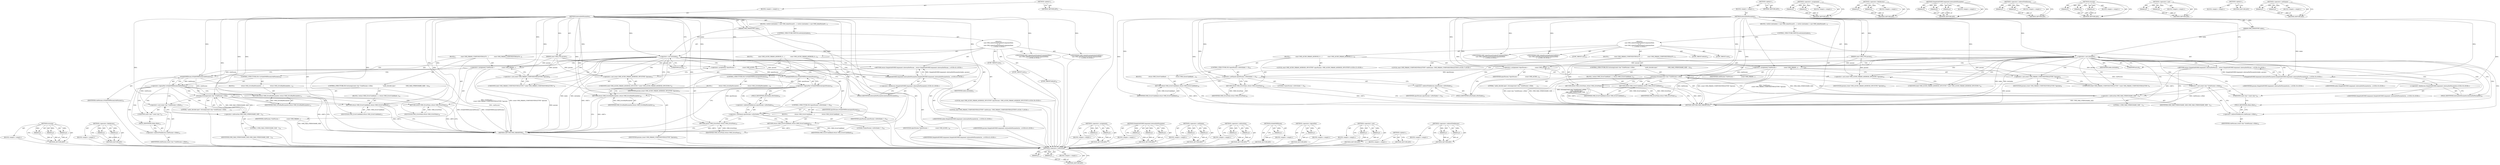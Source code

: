 digraph "&lt;operator&gt;.indirectFieldAccess" {
vulnerable_120 [label=<(METHOD,&lt;operator&gt;.subtraction)>];
vulnerable_121 [label=<(PARAM,p1)>];
vulnerable_122 [label=<(PARAM,p2)>];
vulnerable_123 [label=<(BLOCK,&lt;empty&gt;,&lt;empty&gt;)>];
vulnerable_124 [label=<(METHOD_RETURN,ANY)>];
vulnerable_6 [label=<(METHOD,&lt;global&gt;)<SUB>1</SUB>>];
vulnerable_7 [label=<(BLOCK,&lt;empty&gt;,&lt;empty&gt;)<SUB>1</SUB>>];
vulnerable_8 [label=<(METHOD,internalSetParameter)<SUB>1</SUB>>];
vulnerable_9 [label=<(PARAM,OMX_INDEXTYPE index)<SUB>2</SUB>>];
vulnerable_10 [label=<(PARAM,const OMX_PTR params)<SUB>2</SUB>>];
vulnerable_11 [label=<(BLOCK,{
 switch ((int)index) {
 case OMX_IndexParamSt...,{
 switch ((int)index) {
 case OMX_IndexParamSt...)<SUB>2</SUB>>];
vulnerable_12 [label=<(CONTROL_STRUCTURE,SWITCH,switch((int)index))<SUB>3</SUB>>];
vulnerable_13 [label=<(&lt;operator&gt;.cast,(int)index)<SUB>3</SUB>>];
vulnerable_14 [label=<(UNKNOWN,int,int)<SUB>3</SUB>>];
vulnerable_15 [label=<(IDENTIFIER,index,(int)index)<SUB>3</SUB>>];
vulnerable_16 [label="<(BLOCK,{
 case OMX_IndexParamStandardComponentRole:
 {...,{
 case OMX_IndexParamStandardComponentRole:
 {...)<SUB>3</SUB>>"];
vulnerable_17 [label=<(JUMP_TARGET,case)<SUB>4</SUB>>];
vulnerable_18 [label="<(IDENTIFIER,OMX_IndexParamStandardComponentRole,{
 case OMX_IndexParamStandardComponentRole:
 {...)<SUB>4</SUB>>"];
vulnerable_19 [label=<(BLOCK,{

             const OMX_PARAM_COMPONENTROLETY...,{

             const OMX_PARAM_COMPONENTROLETY...)<SUB>5</SUB>>];
vulnerable_20 [label="<(LOCAL,const OMX_PARAM_COMPONENTROLETYPE* roleParams: OMX_PARAM_COMPONENTROLETYPE*)<SUB>7</SUB>>"];
vulnerable_21 [label=<(&lt;operator&gt;.assignment,*roleParams =
                 (const OMX_PARAM...)<SUB>7</SUB>>];
vulnerable_22 [label=<(IDENTIFIER,roleParams,*roleParams =
                 (const OMX_PARAM...)<SUB>7</SUB>>];
vulnerable_23 [label=<(&lt;operator&gt;.cast,(const OMX_PARAM_COMPONENTROLETYPE *)params)<SUB>8</SUB>>];
vulnerable_24 [label=<(UNKNOWN,const OMX_PARAM_COMPONENTROLETYPE *,const OMX_PARAM_COMPONENTROLETYPE *)<SUB>8</SUB>>];
vulnerable_25 [label=<(IDENTIFIER,params,(const OMX_PARAM_COMPONENTROLETYPE *)params)<SUB>8</SUB>>];
vulnerable_26 [label=<(CONTROL_STRUCTURE,IF,if (strncmp((const char *)roleParams-&gt;cRole,
                         &quot;audio_decoder.opus&quot;,
                         OMX_MAX_STRINGNAME_SIZE - 1)))<SUB>10</SUB>>];
vulnerable_27 [label=<(strncmp,strncmp((const char *)roleParams-&gt;cRole,
      ...)<SUB>10</SUB>>];
vulnerable_28 [label=<(&lt;operator&gt;.cast,(const char *)roleParams-&gt;cRole)<SUB>10</SUB>>];
vulnerable_29 [label=<(UNKNOWN,const char *,const char *)<SUB>10</SUB>>];
vulnerable_30 [label=<(&lt;operator&gt;.indirectFieldAccess,roleParams-&gt;cRole)<SUB>10</SUB>>];
vulnerable_31 [label=<(IDENTIFIER,roleParams,(const char *)roleParams-&gt;cRole)<SUB>10</SUB>>];
vulnerable_32 [label=<(FIELD_IDENTIFIER,cRole,cRole)<SUB>10</SUB>>];
vulnerable_33 [label=<(LITERAL,&quot;audio_decoder.opus&quot;,strncmp((const char *)roleParams-&gt;cRole,
      ...)<SUB>11</SUB>>];
vulnerable_34 [label=<(&lt;operator&gt;.subtraction,OMX_MAX_STRINGNAME_SIZE - 1)<SUB>12</SUB>>];
vulnerable_35 [label=<(IDENTIFIER,OMX_MAX_STRINGNAME_SIZE,OMX_MAX_STRINGNAME_SIZE - 1)<SUB>12</SUB>>];
vulnerable_36 [label=<(LITERAL,1,OMX_MAX_STRINGNAME_SIZE - 1)<SUB>12</SUB>>];
vulnerable_37 [label=<(BLOCK,{
 return OMX_ErrorUndefined;
 },{
 return OMX_ErrorUndefined;
 })<SUB>12</SUB>>];
vulnerable_38 [label=<(RETURN,return OMX_ErrorUndefined;,return OMX_ErrorUndefined;)<SUB>13</SUB>>];
vulnerable_39 [label=<(IDENTIFIER,OMX_ErrorUndefined,return OMX_ErrorUndefined;)<SUB>13</SUB>>];
vulnerable_40 [label=<(RETURN,return OMX_ErrorNone;,return OMX_ErrorNone;)<SUB>16</SUB>>];
vulnerable_41 [label=<(IDENTIFIER,OMX_ErrorNone,return OMX_ErrorNone;)<SUB>16</SUB>>];
vulnerable_42 [label=<(JUMP_TARGET,case)<SUB>19</SUB>>];
vulnerable_43 [label="<(IDENTIFIER,OMX_IndexParamAudioAndroidOpus,{
 case OMX_IndexParamStandardComponentRole:
 {...)<SUB>19</SUB>>"];
vulnerable_44 [label=<(BLOCK,{

             const OMX_AUDIO_PARAM_ANDROID_O...,{

             const OMX_AUDIO_PARAM_ANDROID_O...)<SUB>20</SUB>>];
vulnerable_45 [label="<(LOCAL,const OMX_AUDIO_PARAM_ANDROID_OPUSTYPE* opusParams: OMX_AUDIO_PARAM_ANDROID_OPUSTYPE*)<SUB>22</SUB>>"];
vulnerable_46 [label=<(&lt;operator&gt;.assignment,*opusParams =
                 (const OMX_AUDIO...)<SUB>22</SUB>>];
vulnerable_47 [label=<(IDENTIFIER,opusParams,*opusParams =
                 (const OMX_AUDIO...)<SUB>22</SUB>>];
vulnerable_48 [label=<(&lt;operator&gt;.cast,(const OMX_AUDIO_PARAM_ANDROID_OPUSTYPE *)params)<SUB>23</SUB>>];
vulnerable_49 [label=<(UNKNOWN,const OMX_AUDIO_PARAM_ANDROID_OPUSTYPE *,const OMX_AUDIO_PARAM_ANDROID_OPUSTYPE *)<SUB>23</SUB>>];
vulnerable_50 [label=<(IDENTIFIER,params,(const OMX_AUDIO_PARAM_ANDROID_OPUSTYPE *)params)<SUB>23</SUB>>];
vulnerable_51 [label=<(CONTROL_STRUCTURE,IF,if (opusParams-&gt;nPortIndex != 0))<SUB>25</SUB>>];
vulnerable_52 [label=<(&lt;operator&gt;.notEquals,opusParams-&gt;nPortIndex != 0)<SUB>25</SUB>>];
vulnerable_53 [label=<(&lt;operator&gt;.indirectFieldAccess,opusParams-&gt;nPortIndex)<SUB>25</SUB>>];
vulnerable_54 [label=<(IDENTIFIER,opusParams,opusParams-&gt;nPortIndex != 0)<SUB>25</SUB>>];
vulnerable_55 [label=<(FIELD_IDENTIFIER,nPortIndex,nPortIndex)<SUB>25</SUB>>];
vulnerable_56 [label=<(LITERAL,0,opusParams-&gt;nPortIndex != 0)<SUB>25</SUB>>];
vulnerable_57 [label=<(BLOCK,{
                 return OMX_ErrorUndefined;
 ...,{
                 return OMX_ErrorUndefined;
 ...)<SUB>25</SUB>>];
vulnerable_58 [label=<(RETURN,return OMX_ErrorUndefined;,return OMX_ErrorUndefined;)<SUB>26</SUB>>];
vulnerable_59 [label=<(IDENTIFIER,OMX_ErrorUndefined,return OMX_ErrorUndefined;)<SUB>26</SUB>>];
vulnerable_60 [label=<(RETURN,return OMX_ErrorNone;,return OMX_ErrorNone;)<SUB>29</SUB>>];
vulnerable_61 [label=<(IDENTIFIER,OMX_ErrorNone,return OMX_ErrorNone;)<SUB>29</SUB>>];
vulnerable_62 [label=<(JUMP_TARGET,default)<SUB>32</SUB>>];
vulnerable_63 [label="<(RETURN,return SimpleSoftOMXComponent::internalSetParam...,return SimpleSoftOMXComponent::internalSetParam...)<SUB>33</SUB>>"];
vulnerable_64 [label="<(SimpleSoftOMXComponent.internalSetParameter,SimpleSoftOMXComponent::internalSetParameter(in...)<SUB>33</SUB>>"];
vulnerable_65 [label="<(&lt;operator&gt;.fieldAccess,SimpleSoftOMXComponent::internalSetParameter)<SUB>33</SUB>>"];
vulnerable_66 [label="<(IDENTIFIER,SimpleSoftOMXComponent,SimpleSoftOMXComponent::internalSetParameter(in...)<SUB>33</SUB>>"];
vulnerable_67 [label=<(FIELD_IDENTIFIER,internalSetParameter,internalSetParameter)<SUB>33</SUB>>];
vulnerable_68 [label="<(IDENTIFIER,index,SimpleSoftOMXComponent::internalSetParameter(in...)<SUB>33</SUB>>"];
vulnerable_69 [label="<(IDENTIFIER,params,SimpleSoftOMXComponent::internalSetParameter(in...)<SUB>33</SUB>>"];
vulnerable_70 [label=<(METHOD_RETURN,OMX_ERRORTYPE)<SUB>1</SUB>>];
vulnerable_72 [label=<(METHOD_RETURN,ANY)<SUB>1</SUB>>];
vulnerable_104 [label=<(METHOD,&lt;operator&gt;.assignment)>];
vulnerable_105 [label=<(PARAM,p1)>];
vulnerable_106 [label=<(PARAM,p2)>];
vulnerable_107 [label=<(BLOCK,&lt;empty&gt;,&lt;empty&gt;)>];
vulnerable_108 [label=<(METHOD_RETURN,ANY)>];
vulnerable_136 [label=<(METHOD,&lt;operator&gt;.fieldAccess)>];
vulnerable_137 [label=<(PARAM,p1)>];
vulnerable_138 [label=<(PARAM,p2)>];
vulnerable_139 [label=<(BLOCK,&lt;empty&gt;,&lt;empty&gt;)>];
vulnerable_140 [label=<(METHOD_RETURN,ANY)>];
vulnerable_130 [label=<(METHOD,SimpleSoftOMXComponent.internalSetParameter)>];
vulnerable_131 [label=<(PARAM,p1)>];
vulnerable_132 [label=<(PARAM,p2)>];
vulnerable_133 [label=<(PARAM,p3)>];
vulnerable_134 [label=<(BLOCK,&lt;empty&gt;,&lt;empty&gt;)>];
vulnerable_135 [label=<(METHOD_RETURN,ANY)>];
vulnerable_115 [label=<(METHOD,&lt;operator&gt;.indirectFieldAccess)>];
vulnerable_116 [label=<(PARAM,p1)>];
vulnerable_117 [label=<(PARAM,p2)>];
vulnerable_118 [label=<(BLOCK,&lt;empty&gt;,&lt;empty&gt;)>];
vulnerable_119 [label=<(METHOD_RETURN,ANY)>];
vulnerable_109 [label=<(METHOD,strncmp)>];
vulnerable_110 [label=<(PARAM,p1)>];
vulnerable_111 [label=<(PARAM,p2)>];
vulnerable_112 [label=<(PARAM,p3)>];
vulnerable_113 [label=<(BLOCK,&lt;empty&gt;,&lt;empty&gt;)>];
vulnerable_114 [label=<(METHOD_RETURN,ANY)>];
vulnerable_99 [label=<(METHOD,&lt;operator&gt;.cast)>];
vulnerable_100 [label=<(PARAM,p1)>];
vulnerable_101 [label=<(PARAM,p2)>];
vulnerable_102 [label=<(BLOCK,&lt;empty&gt;,&lt;empty&gt;)>];
vulnerable_103 [label=<(METHOD_RETURN,ANY)>];
vulnerable_93 [label=<(METHOD,&lt;global&gt;)<SUB>1</SUB>>];
vulnerable_94 [label=<(BLOCK,&lt;empty&gt;,&lt;empty&gt;)>];
vulnerable_95 [label=<(METHOD_RETURN,ANY)>];
vulnerable_125 [label=<(METHOD,&lt;operator&gt;.notEquals)>];
vulnerable_126 [label=<(PARAM,p1)>];
vulnerable_127 [label=<(PARAM,p2)>];
vulnerable_128 [label=<(BLOCK,&lt;empty&gt;,&lt;empty&gt;)>];
vulnerable_129 [label=<(METHOD_RETURN,ANY)>];
fixed_131 [label=<(METHOD,strncmp)>];
fixed_132 [label=<(PARAM,p1)>];
fixed_133 [label=<(PARAM,p2)>];
fixed_134 [label=<(PARAM,p3)>];
fixed_135 [label=<(BLOCK,&lt;empty&gt;,&lt;empty&gt;)>];
fixed_136 [label=<(METHOD_RETURN,ANY)>];
fixed_158 [label=<(METHOD,&lt;operator&gt;.fieldAccess)>];
fixed_159 [label=<(PARAM,p1)>];
fixed_160 [label=<(PARAM,p2)>];
fixed_161 [label=<(BLOCK,&lt;empty&gt;,&lt;empty&gt;)>];
fixed_162 [label=<(METHOD_RETURN,ANY)>];
fixed_6 [label=<(METHOD,&lt;global&gt;)<SUB>1</SUB>>];
fixed_7 [label=<(BLOCK,&lt;empty&gt;,&lt;empty&gt;)<SUB>1</SUB>>];
fixed_8 [label=<(METHOD,internalSetParameter)<SUB>1</SUB>>];
fixed_9 [label=<(PARAM,OMX_INDEXTYPE index)<SUB>2</SUB>>];
fixed_10 [label=<(PARAM,const OMX_PTR params)<SUB>2</SUB>>];
fixed_11 [label=<(BLOCK,{
 switch ((int)index) {
 case OMX_IndexParamSt...,{
 switch ((int)index) {
 case OMX_IndexParamSt...)<SUB>2</SUB>>];
fixed_12 [label=<(CONTROL_STRUCTURE,SWITCH,switch((int)index))<SUB>3</SUB>>];
fixed_13 [label=<(&lt;operator&gt;.cast,(int)index)<SUB>3</SUB>>];
fixed_14 [label=<(UNKNOWN,int,int)<SUB>3</SUB>>];
fixed_15 [label=<(IDENTIFIER,index,(int)index)<SUB>3</SUB>>];
fixed_16 [label="<(BLOCK,{
 case OMX_IndexParamStandardComponentRole:
 {...,{
 case OMX_IndexParamStandardComponentRole:
 {...)<SUB>3</SUB>>"];
fixed_17 [label=<(JUMP_TARGET,case)<SUB>4</SUB>>];
fixed_18 [label="<(IDENTIFIER,OMX_IndexParamStandardComponentRole,{
 case OMX_IndexParamStandardComponentRole:
 {...)<SUB>4</SUB>>"];
fixed_19 [label=<(BLOCK,{

             const OMX_PARAM_COMPONENTROLETY...,{

             const OMX_PARAM_COMPONENTROLETY...)<SUB>5</SUB>>];
fixed_20 [label="<(LOCAL,const OMX_PARAM_COMPONENTROLETYPE* roleParams: OMX_PARAM_COMPONENTROLETYPE*)<SUB>7</SUB>>"];
fixed_21 [label=<(&lt;operator&gt;.assignment,*roleParams =
                 (const OMX_PARAM...)<SUB>7</SUB>>];
fixed_22 [label=<(IDENTIFIER,roleParams,*roleParams =
                 (const OMX_PARAM...)<SUB>7</SUB>>];
fixed_23 [label=<(&lt;operator&gt;.cast,(const OMX_PARAM_COMPONENTROLETYPE *)params)<SUB>8</SUB>>];
fixed_24 [label=<(UNKNOWN,const OMX_PARAM_COMPONENTROLETYPE *,const OMX_PARAM_COMPONENTROLETYPE *)<SUB>8</SUB>>];
fixed_25 [label=<(IDENTIFIER,params,(const OMX_PARAM_COMPONENTROLETYPE *)params)<SUB>8</SUB>>];
fixed_26 [label=<(CONTROL_STRUCTURE,IF,if (!isValidOMXParam(roleParams)))<SUB>10</SUB>>];
fixed_27 [label=<(&lt;operator&gt;.logicalNot,!isValidOMXParam(roleParams))<SUB>10</SUB>>];
fixed_28 [label=<(isValidOMXParam,isValidOMXParam(roleParams))<SUB>10</SUB>>];
fixed_29 [label=<(IDENTIFIER,roleParams,isValidOMXParam(roleParams))<SUB>10</SUB>>];
fixed_30 [label=<(BLOCK,{
                return OMX_ErrorBadParameter;...,{
                return OMX_ErrorBadParameter;...)<SUB>10</SUB>>];
fixed_31 [label=<(RETURN,return OMX_ErrorBadParameter;,return OMX_ErrorBadParameter;)<SUB>11</SUB>>];
fixed_32 [label=<(IDENTIFIER,OMX_ErrorBadParameter,return OMX_ErrorBadParameter;)<SUB>11</SUB>>];
fixed_33 [label=<(CONTROL_STRUCTURE,IF,if (strncmp((const char *)roleParams-&gt;cRole,
                         &quot;audio_decoder.opus&quot;,
                         OMX_MAX_STRINGNAME_SIZE - 1)))<SUB>14</SUB>>];
fixed_34 [label=<(strncmp,strncmp((const char *)roleParams-&gt;cRole,
      ...)<SUB>14</SUB>>];
fixed_35 [label=<(&lt;operator&gt;.cast,(const char *)roleParams-&gt;cRole)<SUB>14</SUB>>];
fixed_36 [label=<(UNKNOWN,const char *,const char *)<SUB>14</SUB>>];
fixed_37 [label=<(&lt;operator&gt;.indirectFieldAccess,roleParams-&gt;cRole)<SUB>14</SUB>>];
fixed_38 [label=<(IDENTIFIER,roleParams,(const char *)roleParams-&gt;cRole)<SUB>14</SUB>>];
fixed_39 [label=<(FIELD_IDENTIFIER,cRole,cRole)<SUB>14</SUB>>];
fixed_40 [label=<(LITERAL,&quot;audio_decoder.opus&quot;,strncmp((const char *)roleParams-&gt;cRole,
      ...)<SUB>15</SUB>>];
fixed_41 [label=<(&lt;operator&gt;.subtraction,OMX_MAX_STRINGNAME_SIZE - 1)<SUB>16</SUB>>];
fixed_42 [label=<(IDENTIFIER,OMX_MAX_STRINGNAME_SIZE,OMX_MAX_STRINGNAME_SIZE - 1)<SUB>16</SUB>>];
fixed_43 [label=<(LITERAL,1,OMX_MAX_STRINGNAME_SIZE - 1)<SUB>16</SUB>>];
fixed_44 [label=<(BLOCK,{
 return OMX_ErrorUndefined;
 },{
 return OMX_ErrorUndefined;
 })<SUB>16</SUB>>];
fixed_45 [label=<(RETURN,return OMX_ErrorUndefined;,return OMX_ErrorUndefined;)<SUB>17</SUB>>];
fixed_46 [label=<(IDENTIFIER,OMX_ErrorUndefined,return OMX_ErrorUndefined;)<SUB>17</SUB>>];
fixed_47 [label=<(RETURN,return OMX_ErrorNone;,return OMX_ErrorNone;)<SUB>20</SUB>>];
fixed_48 [label=<(IDENTIFIER,OMX_ErrorNone,return OMX_ErrorNone;)<SUB>20</SUB>>];
fixed_49 [label=<(JUMP_TARGET,case)<SUB>23</SUB>>];
fixed_50 [label="<(IDENTIFIER,OMX_IndexParamAudioAndroidOpus,{
 case OMX_IndexParamStandardComponentRole:
 {...)<SUB>23</SUB>>"];
fixed_51 [label=<(BLOCK,{

             const OMX_AUDIO_PARAM_ANDROID_O...,{

             const OMX_AUDIO_PARAM_ANDROID_O...)<SUB>24</SUB>>];
fixed_52 [label="<(LOCAL,const OMX_AUDIO_PARAM_ANDROID_OPUSTYPE* opusParams: OMX_AUDIO_PARAM_ANDROID_OPUSTYPE*)<SUB>26</SUB>>"];
fixed_53 [label=<(&lt;operator&gt;.assignment,*opusParams =
                 (const OMX_AUDIO...)<SUB>26</SUB>>];
fixed_54 [label=<(IDENTIFIER,opusParams,*opusParams =
                 (const OMX_AUDIO...)<SUB>26</SUB>>];
fixed_55 [label=<(&lt;operator&gt;.cast,(const OMX_AUDIO_PARAM_ANDROID_OPUSTYPE *)params)<SUB>27</SUB>>];
fixed_56 [label=<(UNKNOWN,const OMX_AUDIO_PARAM_ANDROID_OPUSTYPE *,const OMX_AUDIO_PARAM_ANDROID_OPUSTYPE *)<SUB>27</SUB>>];
fixed_57 [label=<(IDENTIFIER,params,(const OMX_AUDIO_PARAM_ANDROID_OPUSTYPE *)params)<SUB>27</SUB>>];
fixed_58 [label=<(CONTROL_STRUCTURE,IF,if (!isValidOMXParam(opusParams)))<SUB>29</SUB>>];
fixed_59 [label=<(&lt;operator&gt;.logicalNot,!isValidOMXParam(opusParams))<SUB>29</SUB>>];
fixed_60 [label=<(isValidOMXParam,isValidOMXParam(opusParams))<SUB>29</SUB>>];
fixed_61 [label=<(IDENTIFIER,opusParams,isValidOMXParam(opusParams))<SUB>29</SUB>>];
fixed_62 [label=<(BLOCK,{
                return OMX_ErrorBadParameter;...,{
                return OMX_ErrorBadParameter;...)<SUB>29</SUB>>];
fixed_63 [label=<(RETURN,return OMX_ErrorBadParameter;,return OMX_ErrorBadParameter;)<SUB>30</SUB>>];
fixed_64 [label=<(IDENTIFIER,OMX_ErrorBadParameter,return OMX_ErrorBadParameter;)<SUB>30</SUB>>];
fixed_65 [label=<(CONTROL_STRUCTURE,IF,if (opusParams-&gt;nPortIndex != 0))<SUB>33</SUB>>];
fixed_66 [label=<(&lt;operator&gt;.notEquals,opusParams-&gt;nPortIndex != 0)<SUB>33</SUB>>];
fixed_67 [label=<(&lt;operator&gt;.indirectFieldAccess,opusParams-&gt;nPortIndex)<SUB>33</SUB>>];
fixed_68 [label=<(IDENTIFIER,opusParams,opusParams-&gt;nPortIndex != 0)<SUB>33</SUB>>];
fixed_69 [label=<(FIELD_IDENTIFIER,nPortIndex,nPortIndex)<SUB>33</SUB>>];
fixed_70 [label=<(LITERAL,0,opusParams-&gt;nPortIndex != 0)<SUB>33</SUB>>];
fixed_71 [label=<(BLOCK,{
                 return OMX_ErrorUndefined;
 ...,{
                 return OMX_ErrorUndefined;
 ...)<SUB>33</SUB>>];
fixed_72 [label=<(RETURN,return OMX_ErrorUndefined;,return OMX_ErrorUndefined;)<SUB>34</SUB>>];
fixed_73 [label=<(IDENTIFIER,OMX_ErrorUndefined,return OMX_ErrorUndefined;)<SUB>34</SUB>>];
fixed_74 [label=<(RETURN,return OMX_ErrorNone;,return OMX_ErrorNone;)<SUB>37</SUB>>];
fixed_75 [label=<(IDENTIFIER,OMX_ErrorNone,return OMX_ErrorNone;)<SUB>37</SUB>>];
fixed_76 [label=<(JUMP_TARGET,default)<SUB>40</SUB>>];
fixed_77 [label="<(RETURN,return SimpleSoftOMXComponent::internalSetParam...,return SimpleSoftOMXComponent::internalSetParam...)<SUB>41</SUB>>"];
fixed_78 [label="<(SimpleSoftOMXComponent.internalSetParameter,SimpleSoftOMXComponent::internalSetParameter(in...)<SUB>41</SUB>>"];
fixed_79 [label="<(&lt;operator&gt;.fieldAccess,SimpleSoftOMXComponent::internalSetParameter)<SUB>41</SUB>>"];
fixed_80 [label="<(IDENTIFIER,SimpleSoftOMXComponent,SimpleSoftOMXComponent::internalSetParameter(in...)<SUB>41</SUB>>"];
fixed_81 [label=<(FIELD_IDENTIFIER,internalSetParameter,internalSetParameter)<SUB>41</SUB>>];
fixed_82 [label="<(IDENTIFIER,index,SimpleSoftOMXComponent::internalSetParameter(in...)<SUB>41</SUB>>"];
fixed_83 [label="<(IDENTIFIER,params,SimpleSoftOMXComponent::internalSetParameter(in...)<SUB>41</SUB>>"];
fixed_84 [label=<(METHOD_RETURN,OMX_ERRORTYPE)<SUB>1</SUB>>];
fixed_86 [label=<(METHOD_RETURN,ANY)<SUB>1</SUB>>];
fixed_118 [label=<(METHOD,&lt;operator&gt;.assignment)>];
fixed_119 [label=<(PARAM,p1)>];
fixed_120 [label=<(PARAM,p2)>];
fixed_121 [label=<(BLOCK,&lt;empty&gt;,&lt;empty&gt;)>];
fixed_122 [label=<(METHOD_RETURN,ANY)>];
fixed_152 [label=<(METHOD,SimpleSoftOMXComponent.internalSetParameter)>];
fixed_153 [label=<(PARAM,p1)>];
fixed_154 [label=<(PARAM,p2)>];
fixed_155 [label=<(PARAM,p3)>];
fixed_156 [label=<(BLOCK,&lt;empty&gt;,&lt;empty&gt;)>];
fixed_157 [label=<(METHOD_RETURN,ANY)>];
fixed_147 [label=<(METHOD,&lt;operator&gt;.notEquals)>];
fixed_148 [label=<(PARAM,p1)>];
fixed_149 [label=<(PARAM,p2)>];
fixed_150 [label=<(BLOCK,&lt;empty&gt;,&lt;empty&gt;)>];
fixed_151 [label=<(METHOD_RETURN,ANY)>];
fixed_142 [label=<(METHOD,&lt;operator&gt;.subtraction)>];
fixed_143 [label=<(PARAM,p1)>];
fixed_144 [label=<(PARAM,p2)>];
fixed_145 [label=<(BLOCK,&lt;empty&gt;,&lt;empty&gt;)>];
fixed_146 [label=<(METHOD_RETURN,ANY)>];
fixed_127 [label=<(METHOD,isValidOMXParam)>];
fixed_128 [label=<(PARAM,p1)>];
fixed_129 [label=<(BLOCK,&lt;empty&gt;,&lt;empty&gt;)>];
fixed_130 [label=<(METHOD_RETURN,ANY)>];
fixed_123 [label=<(METHOD,&lt;operator&gt;.logicalNot)>];
fixed_124 [label=<(PARAM,p1)>];
fixed_125 [label=<(BLOCK,&lt;empty&gt;,&lt;empty&gt;)>];
fixed_126 [label=<(METHOD_RETURN,ANY)>];
fixed_113 [label=<(METHOD,&lt;operator&gt;.cast)>];
fixed_114 [label=<(PARAM,p1)>];
fixed_115 [label=<(PARAM,p2)>];
fixed_116 [label=<(BLOCK,&lt;empty&gt;,&lt;empty&gt;)>];
fixed_117 [label=<(METHOD_RETURN,ANY)>];
fixed_107 [label=<(METHOD,&lt;global&gt;)<SUB>1</SUB>>];
fixed_108 [label=<(BLOCK,&lt;empty&gt;,&lt;empty&gt;)>];
fixed_109 [label=<(METHOD_RETURN,ANY)>];
fixed_137 [label=<(METHOD,&lt;operator&gt;.indirectFieldAccess)>];
fixed_138 [label=<(PARAM,p1)>];
fixed_139 [label=<(PARAM,p2)>];
fixed_140 [label=<(BLOCK,&lt;empty&gt;,&lt;empty&gt;)>];
fixed_141 [label=<(METHOD_RETURN,ANY)>];
vulnerable_120 -> vulnerable_121  [key=0, label="AST: "];
vulnerable_120 -> vulnerable_121  [key=1, label="DDG: "];
vulnerable_120 -> vulnerable_123  [key=0, label="AST: "];
vulnerable_120 -> vulnerable_122  [key=0, label="AST: "];
vulnerable_120 -> vulnerable_122  [key=1, label="DDG: "];
vulnerable_120 -> vulnerable_124  [key=0, label="AST: "];
vulnerable_120 -> vulnerable_124  [key=1, label="CFG: "];
vulnerable_121 -> vulnerable_124  [key=0, label="DDG: p1"];
vulnerable_122 -> vulnerable_124  [key=0, label="DDG: p2"];
vulnerable_6 -> vulnerable_7  [key=0, label="AST: "];
vulnerable_6 -> vulnerable_72  [key=0, label="AST: "];
vulnerable_6 -> vulnerable_72  [key=1, label="CFG: "];
vulnerable_7 -> vulnerable_8  [key=0, label="AST: "];
vulnerable_8 -> vulnerable_9  [key=0, label="AST: "];
vulnerable_8 -> vulnerable_9  [key=1, label="DDG: "];
vulnerable_8 -> vulnerable_10  [key=0, label="AST: "];
vulnerable_8 -> vulnerable_10  [key=1, label="DDG: "];
vulnerable_8 -> vulnerable_11  [key=0, label="AST: "];
vulnerable_8 -> vulnerable_70  [key=0, label="AST: "];
vulnerable_8 -> vulnerable_14  [key=0, label="CFG: "];
vulnerable_8 -> vulnerable_13  [key=0, label="DDG: "];
vulnerable_8 -> vulnerable_18  [key=0, label="DDG: "];
vulnerable_8 -> vulnerable_43  [key=0, label="DDG: "];
vulnerable_8 -> vulnerable_21  [key=0, label="DDG: "];
vulnerable_8 -> vulnerable_40  [key=0, label="DDG: "];
vulnerable_8 -> vulnerable_46  [key=0, label="DDG: "];
vulnerable_8 -> vulnerable_60  [key=0, label="DDG: "];
vulnerable_8 -> vulnerable_41  [key=0, label="DDG: "];
vulnerable_8 -> vulnerable_61  [key=0, label="DDG: "];
vulnerable_8 -> vulnerable_64  [key=0, label="DDG: "];
vulnerable_8 -> vulnerable_23  [key=0, label="DDG: "];
vulnerable_8 -> vulnerable_27  [key=0, label="DDG: "];
vulnerable_8 -> vulnerable_38  [key=0, label="DDG: "];
vulnerable_8 -> vulnerable_48  [key=0, label="DDG: "];
vulnerable_8 -> vulnerable_52  [key=0, label="DDG: "];
vulnerable_8 -> vulnerable_58  [key=0, label="DDG: "];
vulnerable_8 -> vulnerable_34  [key=0, label="DDG: "];
vulnerable_8 -> vulnerable_39  [key=0, label="DDG: "];
vulnerable_8 -> vulnerable_59  [key=0, label="DDG: "];
vulnerable_9 -> vulnerable_13  [key=0, label="DDG: index"];
vulnerable_9 -> vulnerable_64  [key=0, label="DDG: index"];
vulnerable_10 -> vulnerable_21  [key=0, label="DDG: params"];
vulnerable_10 -> vulnerable_46  [key=0, label="DDG: params"];
vulnerable_10 -> vulnerable_64  [key=0, label="DDG: params"];
vulnerable_10 -> vulnerable_23  [key=0, label="DDG: params"];
vulnerable_10 -> vulnerable_48  [key=0, label="DDG: params"];
vulnerable_11 -> vulnerable_12  [key=0, label="AST: "];
vulnerable_12 -> vulnerable_13  [key=0, label="AST: "];
vulnerable_12 -> vulnerable_16  [key=0, label="AST: "];
vulnerable_13 -> vulnerable_14  [key=0, label="AST: "];
vulnerable_13 -> vulnerable_15  [key=0, label="AST: "];
vulnerable_13 -> vulnerable_24  [key=0, label="CFG: "];
vulnerable_13 -> vulnerable_24  [key=1, label="CDG: "];
vulnerable_13 -> vulnerable_49  [key=0, label="CFG: "];
vulnerable_13 -> vulnerable_49  [key=1, label="CDG: "];
vulnerable_13 -> vulnerable_67  [key=0, label="CFG: "];
vulnerable_13 -> vulnerable_67  [key=1, label="CDG: "];
vulnerable_13 -> vulnerable_70  [key=0, label="DDG: index"];
vulnerable_13 -> vulnerable_70  [key=1, label="DDG: (int)index"];
vulnerable_13 -> vulnerable_30  [key=0, label="CDG: "];
vulnerable_13 -> vulnerable_34  [key=0, label="CDG: "];
vulnerable_13 -> vulnerable_21  [key=0, label="CDG: "];
vulnerable_13 -> vulnerable_48  [key=0, label="CDG: "];
vulnerable_13 -> vulnerable_32  [key=0, label="CDG: "];
vulnerable_13 -> vulnerable_64  [key=0, label="CDG: "];
vulnerable_13 -> vulnerable_23  [key=0, label="CDG: "];
vulnerable_13 -> vulnerable_28  [key=0, label="CDG: "];
vulnerable_13 -> vulnerable_52  [key=0, label="CDG: "];
vulnerable_13 -> vulnerable_46  [key=0, label="CDG: "];
vulnerable_13 -> vulnerable_53  [key=0, label="CDG: "];
vulnerable_13 -> vulnerable_27  [key=0, label="CDG: "];
vulnerable_13 -> vulnerable_63  [key=0, label="CDG: "];
vulnerable_13 -> vulnerable_29  [key=0, label="CDG: "];
vulnerable_13 -> vulnerable_65  [key=0, label="CDG: "];
vulnerable_13 -> vulnerable_55  [key=0, label="CDG: "];
vulnerable_14 -> vulnerable_13  [key=0, label="CFG: "];
vulnerable_16 -> vulnerable_17  [key=0, label="AST: "];
vulnerable_16 -> vulnerable_18  [key=0, label="AST: "];
vulnerable_16 -> vulnerable_19  [key=0, label="AST: "];
vulnerable_16 -> vulnerable_42  [key=0, label="AST: "];
vulnerable_16 -> vulnerable_43  [key=0, label="AST: "];
vulnerable_16 -> vulnerable_44  [key=0, label="AST: "];
vulnerable_16 -> vulnerable_62  [key=0, label="AST: "];
vulnerable_16 -> vulnerable_63  [key=0, label="AST: "];
vulnerable_19 -> vulnerable_20  [key=0, label="AST: "];
vulnerable_19 -> vulnerable_21  [key=0, label="AST: "];
vulnerable_19 -> vulnerable_26  [key=0, label="AST: "];
vulnerable_19 -> vulnerable_40  [key=0, label="AST: "];
vulnerable_21 -> vulnerable_22  [key=0, label="AST: "];
vulnerable_21 -> vulnerable_23  [key=0, label="AST: "];
vulnerable_21 -> vulnerable_29  [key=0, label="CFG: "];
vulnerable_21 -> vulnerable_70  [key=0, label="DDG: roleParams"];
vulnerable_21 -> vulnerable_70  [key=1, label="DDG: (const OMX_PARAM_COMPONENTROLETYPE *)params"];
vulnerable_21 -> vulnerable_70  [key=2, label="DDG: *roleParams =
                 (const OMX_PARAM_COMPONENTROLETYPE *)params"];
vulnerable_21 -> vulnerable_27  [key=0, label="DDG: roleParams"];
vulnerable_21 -> vulnerable_28  [key=0, label="DDG: roleParams"];
vulnerable_23 -> vulnerable_24  [key=0, label="AST: "];
vulnerable_23 -> vulnerable_25  [key=0, label="AST: "];
vulnerable_23 -> vulnerable_21  [key=0, label="CFG: "];
vulnerable_23 -> vulnerable_70  [key=0, label="DDG: params"];
vulnerable_24 -> vulnerable_23  [key=0, label="CFG: "];
vulnerable_26 -> vulnerable_27  [key=0, label="AST: "];
vulnerable_26 -> vulnerable_37  [key=0, label="AST: "];
vulnerable_27 -> vulnerable_28  [key=0, label="AST: "];
vulnerable_27 -> vulnerable_33  [key=0, label="AST: "];
vulnerable_27 -> vulnerable_34  [key=0, label="AST: "];
vulnerable_27 -> vulnerable_38  [key=0, label="CFG: "];
vulnerable_27 -> vulnerable_38  [key=1, label="CDG: "];
vulnerable_27 -> vulnerable_40  [key=0, label="CFG: "];
vulnerable_27 -> vulnerable_40  [key=1, label="CDG: "];
vulnerable_27 -> vulnerable_70  [key=0, label="DDG: (const char *)roleParams-&gt;cRole"];
vulnerable_27 -> vulnerable_70  [key=1, label="DDG: OMX_MAX_STRINGNAME_SIZE - 1"];
vulnerable_27 -> vulnerable_70  [key=2, label="DDG: strncmp((const char *)roleParams-&gt;cRole,
                         &quot;audio_decoder.opus&quot;,
                         OMX_MAX_STRINGNAME_SIZE - 1)"];
vulnerable_28 -> vulnerable_29  [key=0, label="AST: "];
vulnerable_28 -> vulnerable_30  [key=0, label="AST: "];
vulnerable_28 -> vulnerable_34  [key=0, label="CFG: "];
vulnerable_28 -> vulnerable_70  [key=0, label="DDG: roleParams-&gt;cRole"];
vulnerable_29 -> vulnerable_32  [key=0, label="CFG: "];
vulnerable_30 -> vulnerable_31  [key=0, label="AST: "];
vulnerable_30 -> vulnerable_32  [key=0, label="AST: "];
vulnerable_30 -> vulnerable_28  [key=0, label="CFG: "];
vulnerable_32 -> vulnerable_30  [key=0, label="CFG: "];
vulnerable_34 -> vulnerable_35  [key=0, label="AST: "];
vulnerable_34 -> vulnerable_36  [key=0, label="AST: "];
vulnerable_34 -> vulnerable_27  [key=0, label="CFG: "];
vulnerable_34 -> vulnerable_27  [key=1, label="DDG: OMX_MAX_STRINGNAME_SIZE"];
vulnerable_34 -> vulnerable_27  [key=2, label="DDG: 1"];
vulnerable_34 -> vulnerable_70  [key=0, label="DDG: OMX_MAX_STRINGNAME_SIZE"];
vulnerable_37 -> vulnerable_38  [key=0, label="AST: "];
vulnerable_38 -> vulnerable_39  [key=0, label="AST: "];
vulnerable_38 -> vulnerable_70  [key=0, label="CFG: "];
vulnerable_38 -> vulnerable_70  [key=1, label="DDG: &lt;RET&gt;"];
vulnerable_39 -> vulnerable_38  [key=0, label="DDG: OMX_ErrorUndefined"];
vulnerable_40 -> vulnerable_41  [key=0, label="AST: "];
vulnerable_40 -> vulnerable_70  [key=0, label="CFG: "];
vulnerable_40 -> vulnerable_70  [key=1, label="DDG: &lt;RET&gt;"];
vulnerable_41 -> vulnerable_40  [key=0, label="DDG: OMX_ErrorNone"];
vulnerable_44 -> vulnerable_45  [key=0, label="AST: "];
vulnerable_44 -> vulnerable_46  [key=0, label="AST: "];
vulnerable_44 -> vulnerable_51  [key=0, label="AST: "];
vulnerable_44 -> vulnerable_60  [key=0, label="AST: "];
vulnerable_46 -> vulnerable_47  [key=0, label="AST: "];
vulnerable_46 -> vulnerable_48  [key=0, label="AST: "];
vulnerable_46 -> vulnerable_55  [key=0, label="CFG: "];
vulnerable_46 -> vulnerable_52  [key=0, label="DDG: opusParams"];
vulnerable_48 -> vulnerable_49  [key=0, label="AST: "];
vulnerable_48 -> vulnerable_50  [key=0, label="AST: "];
vulnerable_48 -> vulnerable_46  [key=0, label="CFG: "];
vulnerable_49 -> vulnerable_48  [key=0, label="CFG: "];
vulnerable_51 -> vulnerable_52  [key=0, label="AST: "];
vulnerable_51 -> vulnerable_57  [key=0, label="AST: "];
vulnerable_52 -> vulnerable_53  [key=0, label="AST: "];
vulnerable_52 -> vulnerable_56  [key=0, label="AST: "];
vulnerable_52 -> vulnerable_58  [key=0, label="CFG: "];
vulnerable_52 -> vulnerable_58  [key=1, label="CDG: "];
vulnerable_52 -> vulnerable_60  [key=0, label="CFG: "];
vulnerable_52 -> vulnerable_60  [key=1, label="CDG: "];
vulnerable_53 -> vulnerable_54  [key=0, label="AST: "];
vulnerable_53 -> vulnerable_55  [key=0, label="AST: "];
vulnerable_53 -> vulnerable_52  [key=0, label="CFG: "];
vulnerable_55 -> vulnerable_53  [key=0, label="CFG: "];
vulnerable_57 -> vulnerable_58  [key=0, label="AST: "];
vulnerable_58 -> vulnerable_59  [key=0, label="AST: "];
vulnerable_58 -> vulnerable_70  [key=0, label="CFG: "];
vulnerable_58 -> vulnerable_70  [key=1, label="DDG: &lt;RET&gt;"];
vulnerable_59 -> vulnerable_58  [key=0, label="DDG: OMX_ErrorUndefined"];
vulnerable_60 -> vulnerable_61  [key=0, label="AST: "];
vulnerable_60 -> vulnerable_70  [key=0, label="CFG: "];
vulnerable_60 -> vulnerable_70  [key=1, label="DDG: &lt;RET&gt;"];
vulnerable_61 -> vulnerable_60  [key=0, label="DDG: OMX_ErrorNone"];
vulnerable_63 -> vulnerable_64  [key=0, label="AST: "];
vulnerable_63 -> vulnerable_70  [key=0, label="CFG: "];
vulnerable_63 -> vulnerable_70  [key=1, label="DDG: &lt;RET&gt;"];
vulnerable_64 -> vulnerable_65  [key=0, label="AST: "];
vulnerable_64 -> vulnerable_68  [key=0, label="AST: "];
vulnerable_64 -> vulnerable_69  [key=0, label="AST: "];
vulnerable_64 -> vulnerable_63  [key=0, label="CFG: "];
vulnerable_64 -> vulnerable_63  [key=1, label="DDG: SimpleSoftOMXComponent::internalSetParameter(index, params)"];
vulnerable_65 -> vulnerable_66  [key=0, label="AST: "];
vulnerable_65 -> vulnerable_67  [key=0, label="AST: "];
vulnerable_65 -> vulnerable_64  [key=0, label="CFG: "];
vulnerable_67 -> vulnerable_65  [key=0, label="CFG: "];
vulnerable_104 -> vulnerable_105  [key=0, label="AST: "];
vulnerable_104 -> vulnerable_105  [key=1, label="DDG: "];
vulnerable_104 -> vulnerable_107  [key=0, label="AST: "];
vulnerable_104 -> vulnerable_106  [key=0, label="AST: "];
vulnerable_104 -> vulnerable_106  [key=1, label="DDG: "];
vulnerable_104 -> vulnerable_108  [key=0, label="AST: "];
vulnerable_104 -> vulnerable_108  [key=1, label="CFG: "];
vulnerable_105 -> vulnerable_108  [key=0, label="DDG: p1"];
vulnerable_106 -> vulnerable_108  [key=0, label="DDG: p2"];
vulnerable_136 -> vulnerable_137  [key=0, label="AST: "];
vulnerable_136 -> vulnerable_137  [key=1, label="DDG: "];
vulnerable_136 -> vulnerable_139  [key=0, label="AST: "];
vulnerable_136 -> vulnerable_138  [key=0, label="AST: "];
vulnerable_136 -> vulnerable_138  [key=1, label="DDG: "];
vulnerable_136 -> vulnerable_140  [key=0, label="AST: "];
vulnerable_136 -> vulnerable_140  [key=1, label="CFG: "];
vulnerable_137 -> vulnerable_140  [key=0, label="DDG: p1"];
vulnerable_138 -> vulnerable_140  [key=0, label="DDG: p2"];
vulnerable_130 -> vulnerable_131  [key=0, label="AST: "];
vulnerable_130 -> vulnerable_131  [key=1, label="DDG: "];
vulnerable_130 -> vulnerable_134  [key=0, label="AST: "];
vulnerable_130 -> vulnerable_132  [key=0, label="AST: "];
vulnerable_130 -> vulnerable_132  [key=1, label="DDG: "];
vulnerable_130 -> vulnerable_135  [key=0, label="AST: "];
vulnerable_130 -> vulnerable_135  [key=1, label="CFG: "];
vulnerable_130 -> vulnerable_133  [key=0, label="AST: "];
vulnerable_130 -> vulnerable_133  [key=1, label="DDG: "];
vulnerable_131 -> vulnerable_135  [key=0, label="DDG: p1"];
vulnerable_132 -> vulnerable_135  [key=0, label="DDG: p2"];
vulnerable_133 -> vulnerable_135  [key=0, label="DDG: p3"];
vulnerable_115 -> vulnerable_116  [key=0, label="AST: "];
vulnerable_115 -> vulnerable_116  [key=1, label="DDG: "];
vulnerable_115 -> vulnerable_118  [key=0, label="AST: "];
vulnerable_115 -> vulnerable_117  [key=0, label="AST: "];
vulnerable_115 -> vulnerable_117  [key=1, label="DDG: "];
vulnerable_115 -> vulnerable_119  [key=0, label="AST: "];
vulnerable_115 -> vulnerable_119  [key=1, label="CFG: "];
vulnerable_116 -> vulnerable_119  [key=0, label="DDG: p1"];
vulnerable_117 -> vulnerable_119  [key=0, label="DDG: p2"];
vulnerable_109 -> vulnerable_110  [key=0, label="AST: "];
vulnerable_109 -> vulnerable_110  [key=1, label="DDG: "];
vulnerable_109 -> vulnerable_113  [key=0, label="AST: "];
vulnerable_109 -> vulnerable_111  [key=0, label="AST: "];
vulnerable_109 -> vulnerable_111  [key=1, label="DDG: "];
vulnerable_109 -> vulnerable_114  [key=0, label="AST: "];
vulnerable_109 -> vulnerable_114  [key=1, label="CFG: "];
vulnerable_109 -> vulnerable_112  [key=0, label="AST: "];
vulnerable_109 -> vulnerable_112  [key=1, label="DDG: "];
vulnerable_110 -> vulnerable_114  [key=0, label="DDG: p1"];
vulnerable_111 -> vulnerable_114  [key=0, label="DDG: p2"];
vulnerable_112 -> vulnerable_114  [key=0, label="DDG: p3"];
vulnerable_99 -> vulnerable_100  [key=0, label="AST: "];
vulnerable_99 -> vulnerable_100  [key=1, label="DDG: "];
vulnerable_99 -> vulnerable_102  [key=0, label="AST: "];
vulnerable_99 -> vulnerable_101  [key=0, label="AST: "];
vulnerable_99 -> vulnerable_101  [key=1, label="DDG: "];
vulnerable_99 -> vulnerable_103  [key=0, label="AST: "];
vulnerable_99 -> vulnerable_103  [key=1, label="CFG: "];
vulnerable_100 -> vulnerable_103  [key=0, label="DDG: p1"];
vulnerable_101 -> vulnerable_103  [key=0, label="DDG: p2"];
vulnerable_93 -> vulnerable_94  [key=0, label="AST: "];
vulnerable_93 -> vulnerable_95  [key=0, label="AST: "];
vulnerable_93 -> vulnerable_95  [key=1, label="CFG: "];
vulnerable_125 -> vulnerable_126  [key=0, label="AST: "];
vulnerable_125 -> vulnerable_126  [key=1, label="DDG: "];
vulnerable_125 -> vulnerable_128  [key=0, label="AST: "];
vulnerable_125 -> vulnerable_127  [key=0, label="AST: "];
vulnerable_125 -> vulnerable_127  [key=1, label="DDG: "];
vulnerable_125 -> vulnerable_129  [key=0, label="AST: "];
vulnerable_125 -> vulnerable_129  [key=1, label="CFG: "];
vulnerable_126 -> vulnerable_129  [key=0, label="DDG: p1"];
vulnerable_127 -> vulnerable_129  [key=0, label="DDG: p2"];
fixed_131 -> fixed_132  [key=0, label="AST: "];
fixed_131 -> fixed_132  [key=1, label="DDG: "];
fixed_131 -> fixed_135  [key=0, label="AST: "];
fixed_131 -> fixed_133  [key=0, label="AST: "];
fixed_131 -> fixed_133  [key=1, label="DDG: "];
fixed_131 -> fixed_136  [key=0, label="AST: "];
fixed_131 -> fixed_136  [key=1, label="CFG: "];
fixed_131 -> fixed_134  [key=0, label="AST: "];
fixed_131 -> fixed_134  [key=1, label="DDG: "];
fixed_132 -> fixed_136  [key=0, label="DDG: p1"];
fixed_133 -> fixed_136  [key=0, label="DDG: p2"];
fixed_134 -> fixed_136  [key=0, label="DDG: p3"];
fixed_135 -> vulnerable_120  [key=0];
fixed_136 -> vulnerable_120  [key=0];
fixed_158 -> fixed_159  [key=0, label="AST: "];
fixed_158 -> fixed_159  [key=1, label="DDG: "];
fixed_158 -> fixed_161  [key=0, label="AST: "];
fixed_158 -> fixed_160  [key=0, label="AST: "];
fixed_158 -> fixed_160  [key=1, label="DDG: "];
fixed_158 -> fixed_162  [key=0, label="AST: "];
fixed_158 -> fixed_162  [key=1, label="CFG: "];
fixed_159 -> fixed_162  [key=0, label="DDG: p1"];
fixed_160 -> fixed_162  [key=0, label="DDG: p2"];
fixed_161 -> vulnerable_120  [key=0];
fixed_162 -> vulnerable_120  [key=0];
fixed_6 -> fixed_7  [key=0, label="AST: "];
fixed_6 -> fixed_86  [key=0, label="AST: "];
fixed_6 -> fixed_86  [key=1, label="CFG: "];
fixed_7 -> fixed_8  [key=0, label="AST: "];
fixed_8 -> fixed_9  [key=0, label="AST: "];
fixed_8 -> fixed_9  [key=1, label="DDG: "];
fixed_8 -> fixed_10  [key=0, label="AST: "];
fixed_8 -> fixed_10  [key=1, label="DDG: "];
fixed_8 -> fixed_11  [key=0, label="AST: "];
fixed_8 -> fixed_84  [key=0, label="AST: "];
fixed_8 -> fixed_14  [key=0, label="CFG: "];
fixed_8 -> fixed_13  [key=0, label="DDG: "];
fixed_8 -> fixed_18  [key=0, label="DDG: "];
fixed_8 -> fixed_50  [key=0, label="DDG: "];
fixed_8 -> fixed_21  [key=0, label="DDG: "];
fixed_8 -> fixed_47  [key=0, label="DDG: "];
fixed_8 -> fixed_53  [key=0, label="DDG: "];
fixed_8 -> fixed_74  [key=0, label="DDG: "];
fixed_8 -> fixed_48  [key=0, label="DDG: "];
fixed_8 -> fixed_75  [key=0, label="DDG: "];
fixed_8 -> fixed_78  [key=0, label="DDG: "];
fixed_8 -> fixed_23  [key=0, label="DDG: "];
fixed_8 -> fixed_31  [key=0, label="DDG: "];
fixed_8 -> fixed_34  [key=0, label="DDG: "];
fixed_8 -> fixed_45  [key=0, label="DDG: "];
fixed_8 -> fixed_55  [key=0, label="DDG: "];
fixed_8 -> fixed_63  [key=0, label="DDG: "];
fixed_8 -> fixed_66  [key=0, label="DDG: "];
fixed_8 -> fixed_72  [key=0, label="DDG: "];
fixed_8 -> fixed_28  [key=0, label="DDG: "];
fixed_8 -> fixed_32  [key=0, label="DDG: "];
fixed_8 -> fixed_41  [key=0, label="DDG: "];
fixed_8 -> fixed_46  [key=0, label="DDG: "];
fixed_8 -> fixed_60  [key=0, label="DDG: "];
fixed_8 -> fixed_64  [key=0, label="DDG: "];
fixed_8 -> fixed_73  [key=0, label="DDG: "];
fixed_9 -> fixed_13  [key=0, label="DDG: index"];
fixed_9 -> fixed_78  [key=0, label="DDG: index"];
fixed_10 -> fixed_21  [key=0, label="DDG: params"];
fixed_10 -> fixed_53  [key=0, label="DDG: params"];
fixed_10 -> fixed_78  [key=0, label="DDG: params"];
fixed_10 -> fixed_23  [key=0, label="DDG: params"];
fixed_10 -> fixed_55  [key=0, label="DDG: params"];
fixed_11 -> fixed_12  [key=0, label="AST: "];
fixed_12 -> fixed_13  [key=0, label="AST: "];
fixed_12 -> fixed_16  [key=0, label="AST: "];
fixed_13 -> fixed_14  [key=0, label="AST: "];
fixed_13 -> fixed_15  [key=0, label="AST: "];
fixed_13 -> fixed_24  [key=0, label="CFG: "];
fixed_13 -> fixed_24  [key=1, label="CDG: "];
fixed_13 -> fixed_56  [key=0, label="CFG: "];
fixed_13 -> fixed_56  [key=1, label="CDG: "];
fixed_13 -> fixed_81  [key=0, label="CFG: "];
fixed_13 -> fixed_81  [key=1, label="CDG: "];
fixed_13 -> fixed_84  [key=0, label="DDG: index"];
fixed_13 -> fixed_84  [key=1, label="DDG: (int)index"];
fixed_13 -> fixed_21  [key=0, label="CDG: "];
fixed_13 -> fixed_60  [key=0, label="CDG: "];
fixed_13 -> fixed_77  [key=0, label="CDG: "];
fixed_13 -> fixed_28  [key=0, label="CDG: "];
fixed_13 -> fixed_27  [key=0, label="CDG: "];
fixed_13 -> fixed_59  [key=0, label="CDG: "];
fixed_13 -> fixed_79  [key=0, label="CDG: "];
fixed_13 -> fixed_23  [key=0, label="CDG: "];
fixed_13 -> fixed_53  [key=0, label="CDG: "];
fixed_13 -> fixed_55  [key=0, label="CDG: "];
fixed_13 -> fixed_78  [key=0, label="CDG: "];
fixed_14 -> fixed_13  [key=0, label="CFG: "];
fixed_15 -> vulnerable_120  [key=0];
fixed_16 -> fixed_17  [key=0, label="AST: "];
fixed_16 -> fixed_18  [key=0, label="AST: "];
fixed_16 -> fixed_19  [key=0, label="AST: "];
fixed_16 -> fixed_49  [key=0, label="AST: "];
fixed_16 -> fixed_50  [key=0, label="AST: "];
fixed_16 -> fixed_51  [key=0, label="AST: "];
fixed_16 -> fixed_76  [key=0, label="AST: "];
fixed_16 -> fixed_77  [key=0, label="AST: "];
fixed_17 -> vulnerable_120  [key=0];
fixed_18 -> vulnerable_120  [key=0];
fixed_19 -> fixed_20  [key=0, label="AST: "];
fixed_19 -> fixed_21  [key=0, label="AST: "];
fixed_19 -> fixed_26  [key=0, label="AST: "];
fixed_19 -> fixed_33  [key=0, label="AST: "];
fixed_19 -> fixed_47  [key=0, label="AST: "];
fixed_20 -> vulnerable_120  [key=0];
fixed_21 -> fixed_22  [key=0, label="AST: "];
fixed_21 -> fixed_23  [key=0, label="AST: "];
fixed_21 -> fixed_28  [key=0, label="CFG: "];
fixed_21 -> fixed_28  [key=1, label="DDG: roleParams"];
fixed_21 -> fixed_84  [key=0, label="DDG: (const OMX_PARAM_COMPONENTROLETYPE *)params"];
fixed_21 -> fixed_84  [key=1, label="DDG: *roleParams =
                 (const OMX_PARAM_COMPONENTROLETYPE *)params"];
fixed_22 -> vulnerable_120  [key=0];
fixed_23 -> fixed_24  [key=0, label="AST: "];
fixed_23 -> fixed_25  [key=0, label="AST: "];
fixed_23 -> fixed_21  [key=0, label="CFG: "];
fixed_23 -> fixed_84  [key=0, label="DDG: params"];
fixed_24 -> fixed_23  [key=0, label="CFG: "];
fixed_25 -> vulnerable_120  [key=0];
fixed_26 -> fixed_27  [key=0, label="AST: "];
fixed_26 -> fixed_30  [key=0, label="AST: "];
fixed_27 -> fixed_28  [key=0, label="AST: "];
fixed_27 -> fixed_36  [key=0, label="CFG: "];
fixed_27 -> fixed_36  [key=1, label="CDG: "];
fixed_27 -> fixed_31  [key=0, label="CFG: "];
fixed_27 -> fixed_31  [key=1, label="CDG: "];
fixed_27 -> fixed_84  [key=0, label="DDG: isValidOMXParam(roleParams)"];
fixed_27 -> fixed_84  [key=1, label="DDG: !isValidOMXParam(roleParams)"];
fixed_27 -> fixed_34  [key=0, label="CDG: "];
fixed_27 -> fixed_37  [key=0, label="CDG: "];
fixed_27 -> fixed_35  [key=0, label="CDG: "];
fixed_27 -> fixed_41  [key=0, label="CDG: "];
fixed_27 -> fixed_39  [key=0, label="CDG: "];
fixed_28 -> fixed_29  [key=0, label="AST: "];
fixed_28 -> fixed_27  [key=0, label="CFG: "];
fixed_28 -> fixed_27  [key=1, label="DDG: roleParams"];
fixed_28 -> fixed_84  [key=0, label="DDG: roleParams"];
fixed_28 -> fixed_34  [key=0, label="DDG: roleParams"];
fixed_28 -> fixed_35  [key=0, label="DDG: roleParams"];
fixed_29 -> vulnerable_120  [key=0];
fixed_30 -> fixed_31  [key=0, label="AST: "];
fixed_31 -> fixed_32  [key=0, label="AST: "];
fixed_31 -> fixed_84  [key=0, label="CFG: "];
fixed_31 -> fixed_84  [key=1, label="DDG: &lt;RET&gt;"];
fixed_32 -> fixed_31  [key=0, label="DDG: OMX_ErrorBadParameter"];
fixed_33 -> fixed_34  [key=0, label="AST: "];
fixed_33 -> fixed_44  [key=0, label="AST: "];
fixed_34 -> fixed_35  [key=0, label="AST: "];
fixed_34 -> fixed_40  [key=0, label="AST: "];
fixed_34 -> fixed_41  [key=0, label="AST: "];
fixed_34 -> fixed_45  [key=0, label="CFG: "];
fixed_34 -> fixed_45  [key=1, label="CDG: "];
fixed_34 -> fixed_47  [key=0, label="CFG: "];
fixed_34 -> fixed_47  [key=1, label="CDG: "];
fixed_35 -> fixed_36  [key=0, label="AST: "];
fixed_35 -> fixed_37  [key=0, label="AST: "];
fixed_35 -> fixed_41  [key=0, label="CFG: "];
fixed_36 -> fixed_39  [key=0, label="CFG: "];
fixed_37 -> fixed_38  [key=0, label="AST: "];
fixed_37 -> fixed_39  [key=0, label="AST: "];
fixed_37 -> fixed_35  [key=0, label="CFG: "];
fixed_38 -> vulnerable_120  [key=0];
fixed_39 -> fixed_37  [key=0, label="CFG: "];
fixed_40 -> vulnerable_120  [key=0];
fixed_41 -> fixed_42  [key=0, label="AST: "];
fixed_41 -> fixed_43  [key=0, label="AST: "];
fixed_41 -> fixed_34  [key=0, label="CFG: "];
fixed_41 -> fixed_34  [key=1, label="DDG: OMX_MAX_STRINGNAME_SIZE"];
fixed_41 -> fixed_34  [key=2, label="DDG: 1"];
fixed_41 -> fixed_84  [key=0, label="DDG: OMX_MAX_STRINGNAME_SIZE"];
fixed_42 -> vulnerable_120  [key=0];
fixed_43 -> vulnerable_120  [key=0];
fixed_44 -> fixed_45  [key=0, label="AST: "];
fixed_45 -> fixed_46  [key=0, label="AST: "];
fixed_45 -> fixed_84  [key=0, label="CFG: "];
fixed_45 -> fixed_84  [key=1, label="DDG: &lt;RET&gt;"];
fixed_46 -> fixed_45  [key=0, label="DDG: OMX_ErrorUndefined"];
fixed_47 -> fixed_48  [key=0, label="AST: "];
fixed_47 -> fixed_84  [key=0, label="CFG: "];
fixed_47 -> fixed_84  [key=1, label="DDG: &lt;RET&gt;"];
fixed_48 -> fixed_47  [key=0, label="DDG: OMX_ErrorNone"];
fixed_49 -> vulnerable_120  [key=0];
fixed_50 -> vulnerable_120  [key=0];
fixed_51 -> fixed_52  [key=0, label="AST: "];
fixed_51 -> fixed_53  [key=0, label="AST: "];
fixed_51 -> fixed_58  [key=0, label="AST: "];
fixed_51 -> fixed_65  [key=0, label="AST: "];
fixed_51 -> fixed_74  [key=0, label="AST: "];
fixed_52 -> vulnerable_120  [key=0];
fixed_53 -> fixed_54  [key=0, label="AST: "];
fixed_53 -> fixed_55  [key=0, label="AST: "];
fixed_53 -> fixed_60  [key=0, label="CFG: "];
fixed_53 -> fixed_60  [key=1, label="DDG: opusParams"];
fixed_54 -> vulnerable_120  [key=0];
fixed_55 -> fixed_56  [key=0, label="AST: "];
fixed_55 -> fixed_57  [key=0, label="AST: "];
fixed_55 -> fixed_53  [key=0, label="CFG: "];
fixed_56 -> fixed_55  [key=0, label="CFG: "];
fixed_57 -> vulnerable_120  [key=0];
fixed_58 -> fixed_59  [key=0, label="AST: "];
fixed_58 -> fixed_62  [key=0, label="AST: "];
fixed_59 -> fixed_60  [key=0, label="AST: "];
fixed_59 -> fixed_63  [key=0, label="CFG: "];
fixed_59 -> fixed_63  [key=1, label="CDG: "];
fixed_59 -> fixed_69  [key=0, label="CFG: "];
fixed_59 -> fixed_69  [key=1, label="CDG: "];
fixed_59 -> fixed_66  [key=0, label="CDG: "];
fixed_59 -> fixed_67  [key=0, label="CDG: "];
fixed_60 -> fixed_61  [key=0, label="AST: "];
fixed_60 -> fixed_59  [key=0, label="CFG: "];
fixed_60 -> fixed_59  [key=1, label="DDG: opusParams"];
fixed_60 -> fixed_66  [key=0, label="DDG: opusParams"];
fixed_61 -> vulnerable_120  [key=0];
fixed_62 -> fixed_63  [key=0, label="AST: "];
fixed_63 -> fixed_64  [key=0, label="AST: "];
fixed_63 -> fixed_84  [key=0, label="CFG: "];
fixed_63 -> fixed_84  [key=1, label="DDG: &lt;RET&gt;"];
fixed_64 -> fixed_63  [key=0, label="DDG: OMX_ErrorBadParameter"];
fixed_65 -> fixed_66  [key=0, label="AST: "];
fixed_65 -> fixed_71  [key=0, label="AST: "];
fixed_66 -> fixed_67  [key=0, label="AST: "];
fixed_66 -> fixed_70  [key=0, label="AST: "];
fixed_66 -> fixed_72  [key=0, label="CFG: "];
fixed_66 -> fixed_72  [key=1, label="CDG: "];
fixed_66 -> fixed_74  [key=0, label="CFG: "];
fixed_66 -> fixed_74  [key=1, label="CDG: "];
fixed_67 -> fixed_68  [key=0, label="AST: "];
fixed_67 -> fixed_69  [key=0, label="AST: "];
fixed_67 -> fixed_66  [key=0, label="CFG: "];
fixed_68 -> vulnerable_120  [key=0];
fixed_69 -> fixed_67  [key=0, label="CFG: "];
fixed_70 -> vulnerable_120  [key=0];
fixed_71 -> fixed_72  [key=0, label="AST: "];
fixed_72 -> fixed_73  [key=0, label="AST: "];
fixed_72 -> fixed_84  [key=0, label="CFG: "];
fixed_72 -> fixed_84  [key=1, label="DDG: &lt;RET&gt;"];
fixed_73 -> fixed_72  [key=0, label="DDG: OMX_ErrorUndefined"];
fixed_74 -> fixed_75  [key=0, label="AST: "];
fixed_74 -> fixed_84  [key=0, label="CFG: "];
fixed_74 -> fixed_84  [key=1, label="DDG: &lt;RET&gt;"];
fixed_75 -> fixed_74  [key=0, label="DDG: OMX_ErrorNone"];
fixed_76 -> vulnerable_120  [key=0];
fixed_77 -> fixed_78  [key=0, label="AST: "];
fixed_77 -> fixed_84  [key=0, label="CFG: "];
fixed_77 -> fixed_84  [key=1, label="DDG: &lt;RET&gt;"];
fixed_78 -> fixed_79  [key=0, label="AST: "];
fixed_78 -> fixed_82  [key=0, label="AST: "];
fixed_78 -> fixed_83  [key=0, label="AST: "];
fixed_78 -> fixed_77  [key=0, label="CFG: "];
fixed_78 -> fixed_77  [key=1, label="DDG: SimpleSoftOMXComponent::internalSetParameter(index, params)"];
fixed_79 -> fixed_80  [key=0, label="AST: "];
fixed_79 -> fixed_81  [key=0, label="AST: "];
fixed_79 -> fixed_78  [key=0, label="CFG: "];
fixed_80 -> vulnerable_120  [key=0];
fixed_81 -> fixed_79  [key=0, label="CFG: "];
fixed_82 -> vulnerable_120  [key=0];
fixed_83 -> vulnerable_120  [key=0];
fixed_84 -> vulnerable_120  [key=0];
fixed_86 -> vulnerable_120  [key=0];
fixed_118 -> fixed_119  [key=0, label="AST: "];
fixed_118 -> fixed_119  [key=1, label="DDG: "];
fixed_118 -> fixed_121  [key=0, label="AST: "];
fixed_118 -> fixed_120  [key=0, label="AST: "];
fixed_118 -> fixed_120  [key=1, label="DDG: "];
fixed_118 -> fixed_122  [key=0, label="AST: "];
fixed_118 -> fixed_122  [key=1, label="CFG: "];
fixed_119 -> fixed_122  [key=0, label="DDG: p1"];
fixed_120 -> fixed_122  [key=0, label="DDG: p2"];
fixed_121 -> vulnerable_120  [key=0];
fixed_122 -> vulnerable_120  [key=0];
fixed_152 -> fixed_153  [key=0, label="AST: "];
fixed_152 -> fixed_153  [key=1, label="DDG: "];
fixed_152 -> fixed_156  [key=0, label="AST: "];
fixed_152 -> fixed_154  [key=0, label="AST: "];
fixed_152 -> fixed_154  [key=1, label="DDG: "];
fixed_152 -> fixed_157  [key=0, label="AST: "];
fixed_152 -> fixed_157  [key=1, label="CFG: "];
fixed_152 -> fixed_155  [key=0, label="AST: "];
fixed_152 -> fixed_155  [key=1, label="DDG: "];
fixed_153 -> fixed_157  [key=0, label="DDG: p1"];
fixed_154 -> fixed_157  [key=0, label="DDG: p2"];
fixed_155 -> fixed_157  [key=0, label="DDG: p3"];
fixed_156 -> vulnerable_120  [key=0];
fixed_157 -> vulnerable_120  [key=0];
fixed_147 -> fixed_148  [key=0, label="AST: "];
fixed_147 -> fixed_148  [key=1, label="DDG: "];
fixed_147 -> fixed_150  [key=0, label="AST: "];
fixed_147 -> fixed_149  [key=0, label="AST: "];
fixed_147 -> fixed_149  [key=1, label="DDG: "];
fixed_147 -> fixed_151  [key=0, label="AST: "];
fixed_147 -> fixed_151  [key=1, label="CFG: "];
fixed_148 -> fixed_151  [key=0, label="DDG: p1"];
fixed_149 -> fixed_151  [key=0, label="DDG: p2"];
fixed_150 -> vulnerable_120  [key=0];
fixed_151 -> vulnerable_120  [key=0];
fixed_142 -> fixed_143  [key=0, label="AST: "];
fixed_142 -> fixed_143  [key=1, label="DDG: "];
fixed_142 -> fixed_145  [key=0, label="AST: "];
fixed_142 -> fixed_144  [key=0, label="AST: "];
fixed_142 -> fixed_144  [key=1, label="DDG: "];
fixed_142 -> fixed_146  [key=0, label="AST: "];
fixed_142 -> fixed_146  [key=1, label="CFG: "];
fixed_143 -> fixed_146  [key=0, label="DDG: p1"];
fixed_144 -> fixed_146  [key=0, label="DDG: p2"];
fixed_145 -> vulnerable_120  [key=0];
fixed_146 -> vulnerable_120  [key=0];
fixed_127 -> fixed_128  [key=0, label="AST: "];
fixed_127 -> fixed_128  [key=1, label="DDG: "];
fixed_127 -> fixed_129  [key=0, label="AST: "];
fixed_127 -> fixed_130  [key=0, label="AST: "];
fixed_127 -> fixed_130  [key=1, label="CFG: "];
fixed_128 -> fixed_130  [key=0, label="DDG: p1"];
fixed_129 -> vulnerable_120  [key=0];
fixed_130 -> vulnerable_120  [key=0];
fixed_123 -> fixed_124  [key=0, label="AST: "];
fixed_123 -> fixed_124  [key=1, label="DDG: "];
fixed_123 -> fixed_125  [key=0, label="AST: "];
fixed_123 -> fixed_126  [key=0, label="AST: "];
fixed_123 -> fixed_126  [key=1, label="CFG: "];
fixed_124 -> fixed_126  [key=0, label="DDG: p1"];
fixed_125 -> vulnerable_120  [key=0];
fixed_126 -> vulnerable_120  [key=0];
fixed_113 -> fixed_114  [key=0, label="AST: "];
fixed_113 -> fixed_114  [key=1, label="DDG: "];
fixed_113 -> fixed_116  [key=0, label="AST: "];
fixed_113 -> fixed_115  [key=0, label="AST: "];
fixed_113 -> fixed_115  [key=1, label="DDG: "];
fixed_113 -> fixed_117  [key=0, label="AST: "];
fixed_113 -> fixed_117  [key=1, label="CFG: "];
fixed_114 -> fixed_117  [key=0, label="DDG: p1"];
fixed_115 -> fixed_117  [key=0, label="DDG: p2"];
fixed_116 -> vulnerable_120  [key=0];
fixed_117 -> vulnerable_120  [key=0];
fixed_107 -> fixed_108  [key=0, label="AST: "];
fixed_107 -> fixed_109  [key=0, label="AST: "];
fixed_107 -> fixed_109  [key=1, label="CFG: "];
fixed_108 -> vulnerable_120  [key=0];
fixed_109 -> vulnerable_120  [key=0];
fixed_137 -> fixed_138  [key=0, label="AST: "];
fixed_137 -> fixed_138  [key=1, label="DDG: "];
fixed_137 -> fixed_140  [key=0, label="AST: "];
fixed_137 -> fixed_139  [key=0, label="AST: "];
fixed_137 -> fixed_139  [key=1, label="DDG: "];
fixed_137 -> fixed_141  [key=0, label="AST: "];
fixed_137 -> fixed_141  [key=1, label="CFG: "];
fixed_138 -> fixed_141  [key=0, label="DDG: p1"];
fixed_139 -> fixed_141  [key=0, label="DDG: p2"];
fixed_140 -> vulnerable_120  [key=0];
fixed_141 -> vulnerable_120  [key=0];
}
